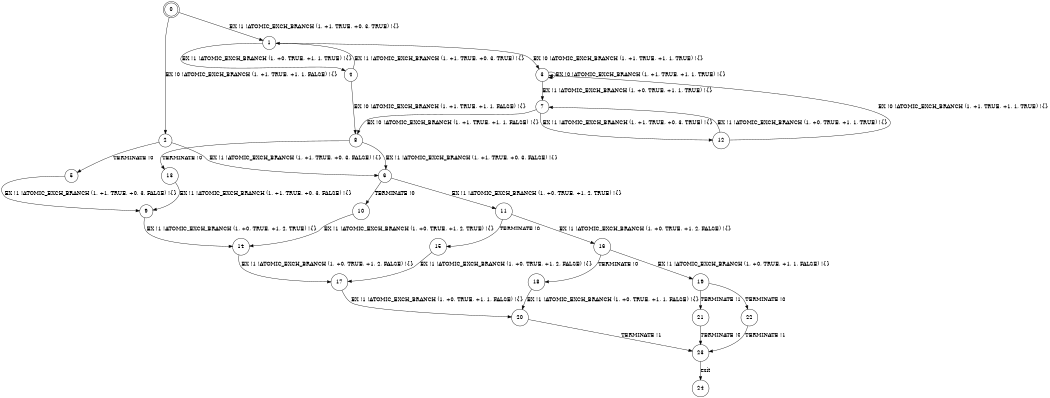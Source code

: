 digraph BCG {
size = "7, 10.5";
center = TRUE;
node [shape = circle];
0 [peripheries = 2];
0 -> 1 [label = "EX !1 !ATOMIC_EXCH_BRANCH (1, +1, TRUE, +0, 3, TRUE) !{}"];
0 -> 2 [label = "EX !0 !ATOMIC_EXCH_BRANCH (1, +1, TRUE, +1, 1, FALSE) !{}"];
1 -> 3 [label = "EX !0 !ATOMIC_EXCH_BRANCH (1, +1, TRUE, +1, 1, TRUE) !{}"];
1 -> 4 [label = "EX !1 !ATOMIC_EXCH_BRANCH (1, +0, TRUE, +1, 1, TRUE) !{}"];
2 -> 5 [label = "TERMINATE !0"];
2 -> 6 [label = "EX !1 !ATOMIC_EXCH_BRANCH (1, +1, TRUE, +0, 3, FALSE) !{}"];
3 -> 7 [label = "EX !1 !ATOMIC_EXCH_BRANCH (1, +0, TRUE, +1, 1, TRUE) !{}"];
3 -> 3 [label = "EX !0 !ATOMIC_EXCH_BRANCH (1, +1, TRUE, +1, 1, TRUE) !{}"];
4 -> 8 [label = "EX !0 !ATOMIC_EXCH_BRANCH (1, +1, TRUE, +1, 1, FALSE) !{}"];
4 -> 1 [label = "EX !1 !ATOMIC_EXCH_BRANCH (1, +1, TRUE, +0, 3, TRUE) !{}"];
5 -> 9 [label = "EX !1 !ATOMIC_EXCH_BRANCH (1, +1, TRUE, +0, 3, FALSE) !{}"];
6 -> 10 [label = "TERMINATE !0"];
6 -> 11 [label = "EX !1 !ATOMIC_EXCH_BRANCH (1, +0, TRUE, +1, 2, TRUE) !{}"];
7 -> 12 [label = "EX !1 !ATOMIC_EXCH_BRANCH (1, +1, TRUE, +0, 3, TRUE) !{}"];
7 -> 8 [label = "EX !0 !ATOMIC_EXCH_BRANCH (1, +1, TRUE, +1, 1, FALSE) !{}"];
8 -> 13 [label = "TERMINATE !0"];
8 -> 6 [label = "EX !1 !ATOMIC_EXCH_BRANCH (1, +1, TRUE, +0, 3, FALSE) !{}"];
9 -> 14 [label = "EX !1 !ATOMIC_EXCH_BRANCH (1, +0, TRUE, +1, 2, TRUE) !{}"];
10 -> 14 [label = "EX !1 !ATOMIC_EXCH_BRANCH (1, +0, TRUE, +1, 2, TRUE) !{}"];
11 -> 15 [label = "TERMINATE !0"];
11 -> 16 [label = "EX !1 !ATOMIC_EXCH_BRANCH (1, +0, TRUE, +1, 2, FALSE) !{}"];
12 -> 7 [label = "EX !1 !ATOMIC_EXCH_BRANCH (1, +0, TRUE, +1, 1, TRUE) !{}"];
12 -> 3 [label = "EX !0 !ATOMIC_EXCH_BRANCH (1, +1, TRUE, +1, 1, TRUE) !{}"];
13 -> 9 [label = "EX !1 !ATOMIC_EXCH_BRANCH (1, +1, TRUE, +0, 3, FALSE) !{}"];
14 -> 17 [label = "EX !1 !ATOMIC_EXCH_BRANCH (1, +0, TRUE, +1, 2, FALSE) !{}"];
15 -> 17 [label = "EX !1 !ATOMIC_EXCH_BRANCH (1, +0, TRUE, +1, 2, FALSE) !{}"];
16 -> 18 [label = "TERMINATE !0"];
16 -> 19 [label = "EX !1 !ATOMIC_EXCH_BRANCH (1, +0, TRUE, +1, 1, FALSE) !{}"];
17 -> 20 [label = "EX !1 !ATOMIC_EXCH_BRANCH (1, +0, TRUE, +1, 1, FALSE) !{}"];
18 -> 20 [label = "EX !1 !ATOMIC_EXCH_BRANCH (1, +0, TRUE, +1, 1, FALSE) !{}"];
19 -> 21 [label = "TERMINATE !1"];
19 -> 22 [label = "TERMINATE !0"];
20 -> 23 [label = "TERMINATE !1"];
21 -> 23 [label = "TERMINATE !0"];
22 -> 23 [label = "TERMINATE !1"];
23 -> 24 [label = "exit"];
}
